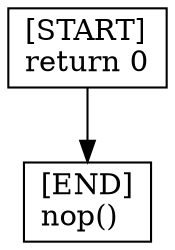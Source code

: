 digraph {
  node [shape=box]
  START [label="[START]\lreturn 0\l"];
  END [label="[END]\lnop()\l"];
  START -> END;
}
